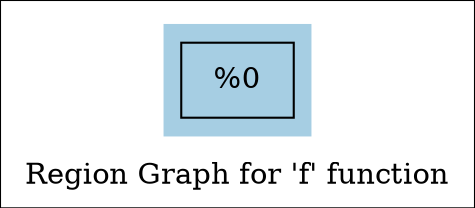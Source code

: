 digraph "Region Graph for 'f' function" {
	label="Region Graph for 'f' function";

	Node0x1399de0 [shape=record,label="{%0}"];
	colorscheme = "paired12"
        subgraph cluster_0x1399d60 {
          label = "";
          style = filled;
          color = 1
          Node0x1399de0;
        }
}
